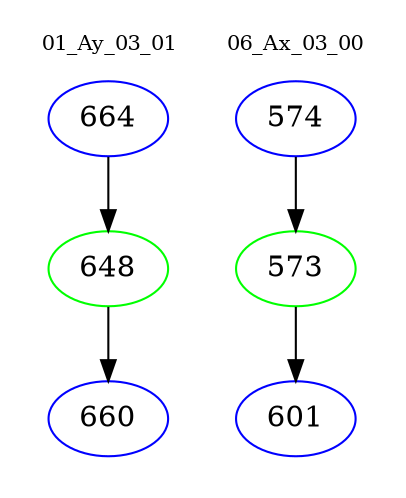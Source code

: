 digraph{
subgraph cluster_0 {
color = white
label = "01_Ay_03_01";
fontsize=10;
T0_664 [label="664", color="blue"]
T0_664 -> T0_648 [color="black"]
T0_648 [label="648", color="green"]
T0_648 -> T0_660 [color="black"]
T0_660 [label="660", color="blue"]
}
subgraph cluster_1 {
color = white
label = "06_Ax_03_00";
fontsize=10;
T1_574 [label="574", color="blue"]
T1_574 -> T1_573 [color="black"]
T1_573 [label="573", color="green"]
T1_573 -> T1_601 [color="black"]
T1_601 [label="601", color="blue"]
}
}
